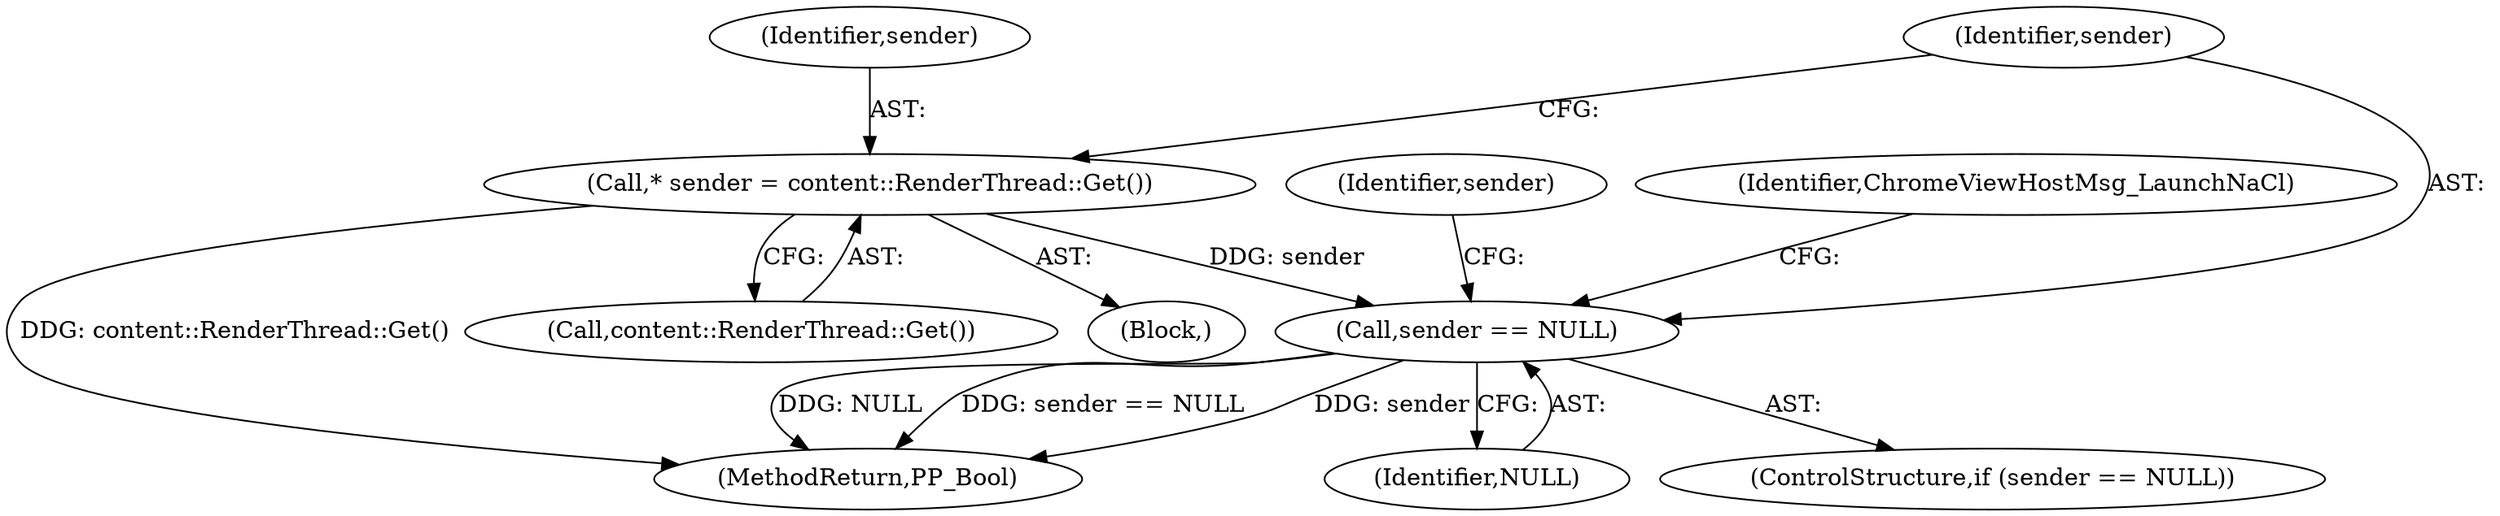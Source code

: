 digraph "0_Chrome_3b0d77670a0613f409110817455d2137576b485a_11@API" {
"1000112" [label="(Call,* sender = content::RenderThread::Get())"];
"1000116" [label="(Call,sender == NULL)"];
"1000113" [label="(Identifier,sender)"];
"1000116" [label="(Call,sender == NULL)"];
"1000117" [label="(Identifier,sender)"];
"1000115" [label="(ControlStructure,if (sender == NULL))"];
"1000114" [label="(Call,content::RenderThread::Get())"];
"1000112" [label="(Call,* sender = content::RenderThread::Get())"];
"1000120" [label="(Identifier,sender)"];
"1000105" [label="(Block,)"];
"1000127" [label="(Identifier,ChromeViewHostMsg_LaunchNaCl)"];
"1000183" [label="(MethodReturn,PP_Bool)"];
"1000118" [label="(Identifier,NULL)"];
"1000112" -> "1000105"  [label="AST: "];
"1000112" -> "1000114"  [label="CFG: "];
"1000113" -> "1000112"  [label="AST: "];
"1000114" -> "1000112"  [label="AST: "];
"1000117" -> "1000112"  [label="CFG: "];
"1000112" -> "1000183"  [label="DDG: content::RenderThread::Get()"];
"1000112" -> "1000116"  [label="DDG: sender"];
"1000116" -> "1000115"  [label="AST: "];
"1000116" -> "1000118"  [label="CFG: "];
"1000117" -> "1000116"  [label="AST: "];
"1000118" -> "1000116"  [label="AST: "];
"1000120" -> "1000116"  [label="CFG: "];
"1000127" -> "1000116"  [label="CFG: "];
"1000116" -> "1000183"  [label="DDG: NULL"];
"1000116" -> "1000183"  [label="DDG: sender == NULL"];
"1000116" -> "1000183"  [label="DDG: sender"];
}
